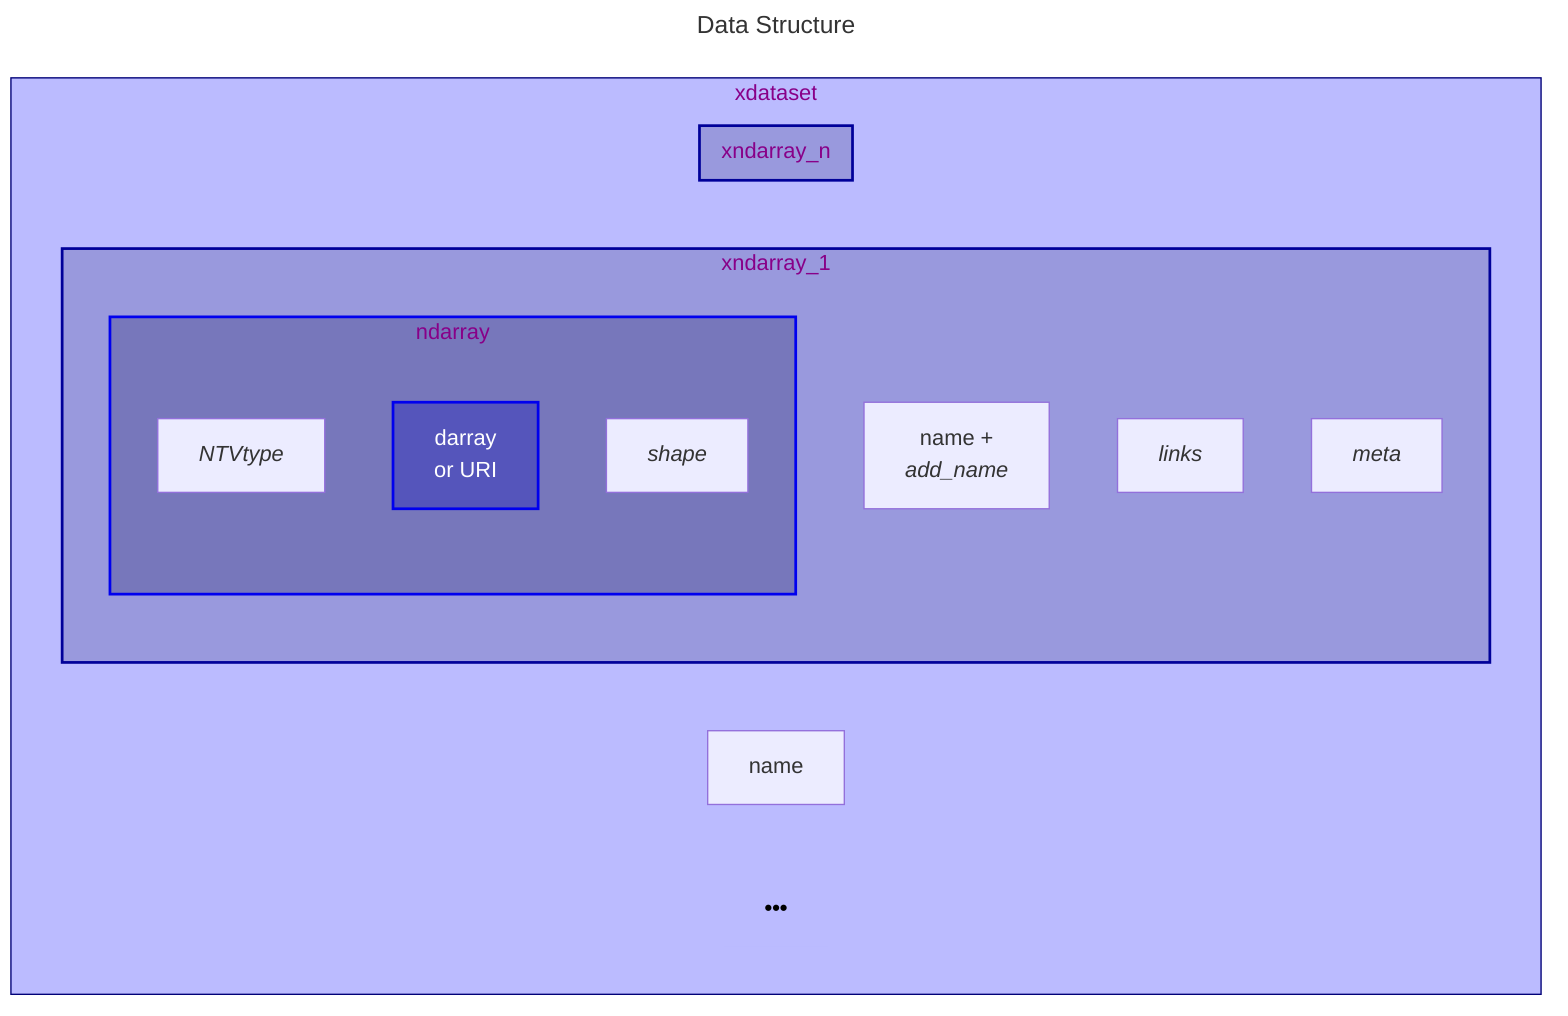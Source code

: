 ---
title: Data Structure
---
flowchart LR
    subgraph xdataset
        direction LR
        d_name[name]
        subgraph xndarray_1
            direction TB
            nda_name[name +\n <i>add_name</i>]
            subgraph ndarray
                direction TB
                D[<i>NTVtype</i>]
                A[darray\n or URI]
                B[<i>shape</i>]
                class A da
            end
            B1[<i>links</i>]
            D1[<i>meta</i>]
            class ndarray nda
        end
        other[<b>#149;#149;#149;</b>]
        subgraph xndarray_n
            direction LR
        end
        class xndarray_1,xndarray_n xnda
        class other attributes
    end
    class xdataset dataset
    classDef attributes fill:#bbf,stroke:#f6,stroke-width:1px,color:#000,stroke-dasharray: 0 5
    classDef xnda fill:#99d,stroke:#009,stroke-width:2px,color:#808
    classDef nda  fill:#77b,stroke:#00e,stroke-width:2px,color:#808
    classDef da  fill:#55b,stroke:#00e,stroke-width:2px,color:#fff
    classDef dataset stroke:#007,fill:#bbf,color:#808
